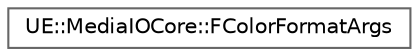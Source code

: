 digraph "Graphical Class Hierarchy"
{
 // INTERACTIVE_SVG=YES
 // LATEX_PDF_SIZE
  bgcolor="transparent";
  edge [fontname=Helvetica,fontsize=10,labelfontname=Helvetica,labelfontsize=10];
  node [fontname=Helvetica,fontsize=10,shape=box,height=0.2,width=0.4];
  rankdir="LR";
  Node0 [id="Node000000",label="UE::MediaIOCore::FColorFormatArgs",height=0.2,width=0.4,color="grey40", fillcolor="white", style="filled",URL="$de/de3/structUE_1_1MediaIOCore_1_1FColorFormatArgs.html",tooltip=" "];
}
